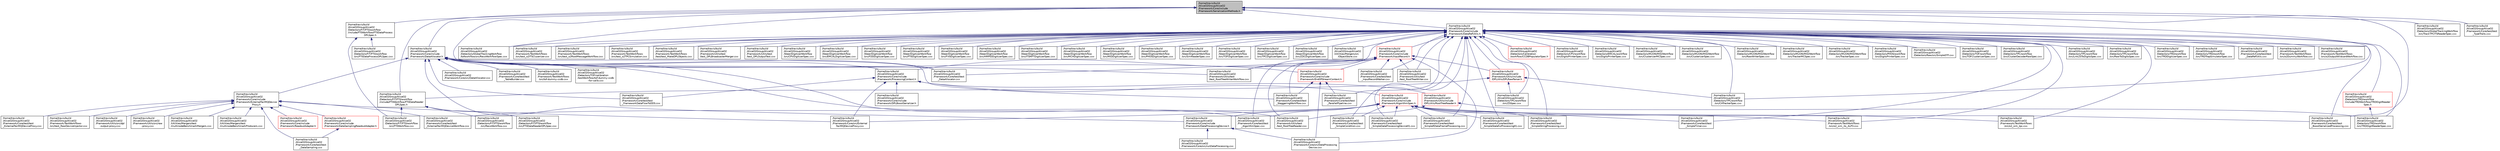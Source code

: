 digraph "/home/travis/build/AliceO2Group/AliceO2/Framework/Core/include/Framework/SerializationMethods.h"
{
 // INTERACTIVE_SVG=YES
  bgcolor="transparent";
  edge [fontname="Helvetica",fontsize="10",labelfontname="Helvetica",labelfontsize="10"];
  node [fontname="Helvetica",fontsize="10",shape=record];
  Node23 [label="/home/travis/build\l/AliceO2Group/AliceO2\l/Framework/Core/include\l/Framework/SerializationMethods.h",height=0.2,width=0.4,color="black", fillcolor="grey75", style="filled", fontcolor="black"];
  Node23 -> Node24 [dir="back",color="midnightblue",fontsize="10",style="solid",fontname="Helvetica"];
  Node24 [label="/home/travis/build\l/AliceO2Group/AliceO2\l/Detectors/FIT/FT0/workflow\l/include/FT0Workflow/FT0DataProcess\lDPLSpec.h",height=0.2,width=0.4,color="black",URL="$d5/db7/FT0DataProcessDPLSpec_8h.html"];
  Node24 -> Node25 [dir="back",color="midnightblue",fontsize="10",style="solid",fontname="Helvetica"];
  Node25 [label="/home/travis/build\l/AliceO2Group/AliceO2\l/Detectors/FIT/FT0/workflow\l/src/FT0DataProcessDPLSpec.cxx",height=0.2,width=0.4,color="black",URL="$d7/d18/FT0DataProcessDPLSpec_8cxx.html"];
  Node24 -> Node26 [dir="back",color="midnightblue",fontsize="10",style="solid",fontname="Helvetica"];
  Node26 [label="/home/travis/build\l/AliceO2Group/AliceO2\l/Detectors/FIT/FT0/workflow\l/src/FT0Workflow.cxx",height=0.2,width=0.4,color="black",URL="$d6/d99/FT0Workflow_8cxx.html"];
  Node23 -> Node27 [dir="back",color="midnightblue",fontsize="10",style="solid",fontname="Helvetica"];
  Node27 [label="/home/travis/build\l/AliceO2Group/AliceO2\l/Detectors/FIT/FT0/workflow\l/include/FT0Workflow/FT0DataReader\lDPLSpec.h",height=0.2,width=0.4,color="black",URL="$d4/dfa/FT0DataReaderDPLSpec_8h.html"];
  Node27 -> Node28 [dir="back",color="midnightblue",fontsize="10",style="solid",fontname="Helvetica"];
  Node28 [label="/home/travis/build\l/AliceO2Group/AliceO2\l/Detectors/FIT/FT0/workflow\l/src/FT0DataReaderDPLSpec.cxx",height=0.2,width=0.4,color="black",URL="$d2/dc4/FT0DataReaderDPLSpec_8cxx.html"];
  Node27 -> Node26 [dir="back",color="midnightblue",fontsize="10",style="solid",fontname="Helvetica"];
  Node27 -> Node29 [dir="back",color="midnightblue",fontsize="10",style="solid",fontname="Helvetica"];
  Node29 [label="/home/travis/build\l/AliceO2Group/AliceO2\l/Detectors/FIT/FT0/workflow\l/src/RecoWorkflow.cxx",height=0.2,width=0.4,color="black",URL="$d3/d63/FIT_2FT0_2workflow_2src_2RecoWorkflow_8cxx.html"];
  Node23 -> Node30 [dir="back",color="midnightblue",fontsize="10",style="solid",fontname="Helvetica"];
  Node30 [label="/home/travis/build\l/AliceO2Group/AliceO2\l/Detectors/GlobalTrackingWorkflow\l/src/TrackTPCITSReaderSpec.cxx",height=0.2,width=0.4,color="black",URL="$dd/d3a/TrackTPCITSReaderSpec_8cxx.html"];
  Node23 -> Node31 [dir="back",color="midnightblue",fontsize="10",style="solid",fontname="Helvetica"];
  Node31 [label="/home/travis/build\l/AliceO2Group/AliceO2\l/Detectors/GlobalTrackingWorkflow\l/tofworkflow/src/RecoWorkflowSpec.cxx",height=0.2,width=0.4,color="black",URL="$d8/d84/RecoWorkflowSpec_8cxx.html"];
  Node23 -> Node32 [dir="back",color="midnightblue",fontsize="10",style="solid",fontname="Helvetica"];
  Node32 [label="/home/travis/build\l/AliceO2Group/AliceO2\l/Detectors/TPC/workflow\l/src/CATrackerSpec.cxx",height=0.2,width=0.4,color="black",URL="$da/d78/CATrackerSpec_8cxx.html",tooltip="Processor spec for running TPC CA tracking. "];
  Node23 -> Node33 [dir="back",color="midnightblue",fontsize="10",style="solid",fontname="Helvetica"];
  Node33 [label="/home/travis/build\l/AliceO2Group/AliceO2\l/Framework/Core/include\l/Framework/DataAllocator.h",height=0.2,width=0.4,color="black",URL="$d1/d28/DataAllocator_8h.html"];
  Node33 -> Node34 [dir="back",color="midnightblue",fontsize="10",style="solid",fontname="Helvetica"];
  Node34 [label="/home/travis/build\l/AliceO2Group/AliceO2\l/Detectors/TOF/calibration\l/testWorkflow/tof-dummy-ccdb\l-for-calib.cxx",height=0.2,width=0.4,color="black",URL="$d0/d31/tof-dummy-ccdb-for-calib_8cxx.html"];
  Node33 -> Node35 [dir="back",color="midnightblue",fontsize="10",style="solid",fontname="Helvetica"];
  Node35 [label="/home/travis/build\l/AliceO2Group/AliceO2\l/Framework/Core/include\l/Framework/DataProcessingDevice.h",height=0.2,width=0.4,color="black",URL="$d3/d4b/DataProcessingDevice_8h.html"];
  Node35 -> Node36 [dir="back",color="midnightblue",fontsize="10",style="solid",fontname="Helvetica"];
  Node36 [label="/home/travis/build\l/AliceO2Group/AliceO2\l/Framework/Core/src/DataProcessing\lDevice.cxx",height=0.2,width=0.4,color="black",URL="$db/dac/DataProcessingDevice_8cxx.html"];
  Node35 -> Node37 [dir="back",color="midnightblue",fontsize="10",style="solid",fontname="Helvetica"];
  Node37 [label="/home/travis/build\l/AliceO2Group/AliceO2\l/Framework/Core/src/runDataProcessing.cxx",height=0.2,width=0.4,color="black",URL="$d7/d54/runDataProcessing_8cxx.html"];
  Node33 -> Node38 [dir="back",color="midnightblue",fontsize="10",style="solid",fontname="Helvetica"];
  Node38 [label="/home/travis/build\l/AliceO2Group/AliceO2\l/Framework/Core/include\l/Framework/ExternalFairMQDevice\lProxy.h",height=0.2,width=0.4,color="black",URL="$d6/d03/ExternalFairMQDeviceProxy_8h.html"];
  Node38 -> Node39 [dir="back",color="midnightblue",fontsize="10",style="solid",fontname="Helvetica"];
  Node39 [label="/home/travis/build\l/AliceO2Group/AliceO2\l/Framework/Core/include\l/Framework/DataSamplingReadoutAdapter.h",height=0.2,width=0.4,color="red",URL="$dc/dc8/DataSamplingReadoutAdapter_8h.html"];
  Node39 -> Node41 [dir="back",color="midnightblue",fontsize="10",style="solid",fontname="Helvetica"];
  Node41 [label="/home/travis/build\l/AliceO2Group/AliceO2\l/Framework/Core/test/test\l_DataSampling.cxx",height=0.2,width=0.4,color="black",URL="$d1/de8/test__DataSampling_8cxx.html"];
  Node38 -> Node42 [dir="back",color="midnightblue",fontsize="10",style="solid",fontname="Helvetica"];
  Node42 [label="/home/travis/build\l/AliceO2Group/AliceO2\l/Framework/Core/include\l/Framework/ReadoutAdapter.h",height=0.2,width=0.4,color="red",URL="$de/d43/ReadoutAdapter_8h.html"];
  Node38 -> Node45 [dir="back",color="midnightblue",fontsize="10",style="solid",fontname="Helvetica"];
  Node45 [label="/home/travis/build\l/AliceO2Group/AliceO2\l/Framework/Core/src/External\lFairMQDeviceProxy.cxx",height=0.2,width=0.4,color="black",URL="$dc/df3/ExternalFairMQDeviceProxy_8cxx.html"];
  Node38 -> Node41 [dir="back",color="midnightblue",fontsize="10",style="solid",fontname="Helvetica"];
  Node38 -> Node46 [dir="back",color="midnightblue",fontsize="10",style="solid",fontname="Helvetica"];
  Node46 [label="/home/travis/build\l/AliceO2Group/AliceO2\l/Framework/Core/test/test\l_ExternalFairMQDeviceProxy.cxx",height=0.2,width=0.4,color="black",URL="$d1/dd3/test__ExternalFairMQDeviceProxy_8cxx.html"];
  Node38 -> Node47 [dir="back",color="midnightblue",fontsize="10",style="solid",fontname="Helvetica"];
  Node47 [label="/home/travis/build\l/AliceO2Group/AliceO2\l/Framework/Core/test/test\l_ExternalFairMQDeviceWorkflow.cxx",height=0.2,width=0.4,color="black",URL="$d4/d00/test__ExternalFairMQDeviceWorkflow_8cxx.html"];
  Node38 -> Node48 [dir="back",color="midnightblue",fontsize="10",style="solid",fontname="Helvetica"];
  Node48 [label="/home/travis/build\l/AliceO2Group/AliceO2\l/Framework/TestWorkflows\l/src/test_RawDeviceInjector.cxx",height=0.2,width=0.4,color="black",URL="$da/d19/test__RawDeviceInjector_8cxx.html"];
  Node38 -> Node49 [dir="back",color="midnightblue",fontsize="10",style="solid",fontname="Helvetica"];
  Node49 [label="/home/travis/build\l/AliceO2Group/AliceO2\l/Framework/Utils/src/dpl\l-output-proxy.cxx",height=0.2,width=0.4,color="black",URL="$d6/d4b/dpl-output-proxy_8cxx.html"];
  Node38 -> Node50 [dir="back",color="midnightblue",fontsize="10",style="solid",fontname="Helvetica"];
  Node50 [label="/home/travis/build\l/AliceO2Group/AliceO2\l/Framework/Utils/src/raw\l-proxy.cxx",height=0.2,width=0.4,color="black",URL="$df/de6/raw-proxy_8cxx.html"];
  Node38 -> Node51 [dir="back",color="midnightblue",fontsize="10",style="solid",fontname="Helvetica"];
  Node51 [label="/home/travis/build\l/AliceO2Group/AliceO2\l/Utilities/Mergers/test\l/multinodeBenchmarkMergers.cxx",height=0.2,width=0.4,color="black",URL="$dc/dbc/multinodeBenchmarkMergers_8cxx.html",tooltip="This is a DPL workflow to run Mergers and an input proxy for benchmarks. "];
  Node38 -> Node52 [dir="back",color="midnightblue",fontsize="10",style="solid",fontname="Helvetica"];
  Node52 [label="/home/travis/build\l/AliceO2Group/AliceO2\l/Utilities/Mergers/test\l/multinodeBenchmarkProducers.cxx",height=0.2,width=0.4,color="black",URL="$d7/d5a/multinodeBenchmarkProducers_8cxx.html",tooltip="This is a DPL workflow with TH1 producers used to benchmark Mergers. "];
  Node33 -> Node53 [dir="back",color="midnightblue",fontsize="10",style="solid",fontname="Helvetica"];
  Node53 [label="/home/travis/build\l/AliceO2Group/AliceO2\l/Framework/Core/include\l/Framework/ProcessingContext.h",height=0.2,width=0.4,color="black",URL="$de/d6a/ProcessingContext_8h.html"];
  Node53 -> Node54 [dir="back",color="midnightblue",fontsize="10",style="solid",fontname="Helvetica"];
  Node54 [label="/home/travis/build\l/AliceO2Group/AliceO2\l/Framework/Core/include\l/Framework/AlgorithmSpec.h",height=0.2,width=0.4,color="red",URL="$d0/d14/AlgorithmSpec_8h.html"];
  Node54 -> Node35 [dir="back",color="midnightblue",fontsize="10",style="solid",fontname="Helvetica"];
  Node54 -> Node45 [dir="back",color="midnightblue",fontsize="10",style="solid",fontname="Helvetica"];
  Node54 -> Node615 [dir="back",color="midnightblue",fontsize="10",style="solid",fontname="Helvetica"];
  Node615 [label="/home/travis/build\l/AliceO2Group/AliceO2\l/Framework/Core/test/test\l_AlgorithmSpec.cxx",height=0.2,width=0.4,color="black",URL="$df/d66/test__AlgorithmSpec_8cxx.html"];
  Node54 -> Node420 [dir="back",color="midnightblue",fontsize="10",style="solid",fontname="Helvetica"];
  Node420 [label="/home/travis/build\l/AliceO2Group/AliceO2\l/Framework/Core/test/test\l_BoostSerializedProcessing.cxx",height=0.2,width=0.4,color="black",URL="$dc/d58/test__BoostSerializedProcessing_8cxx.html"];
  Node54 -> Node47 [dir="back",color="midnightblue",fontsize="10",style="solid",fontname="Helvetica"];
  Node54 -> Node435 [dir="back",color="midnightblue",fontsize="10",style="solid",fontname="Helvetica"];
  Node435 [label="/home/travis/build\l/AliceO2Group/AliceO2\l/Framework/Core/test/test\l_SimpleCondition.cxx",height=0.2,width=0.4,color="black",URL="$df/d11/test__SimpleCondition_8cxx.html"];
  Node54 -> Node436 [dir="back",color="midnightblue",fontsize="10",style="solid",fontname="Helvetica"];
  Node436 [label="/home/travis/build\l/AliceO2Group/AliceO2\l/Framework/Core/test/test\l_SimpleDataProcessingDevice01.cxx",height=0.2,width=0.4,color="black",URL="$d5/d24/test__SimpleDataProcessingDevice01_8cxx.html"];
  Node54 -> Node437 [dir="back",color="midnightblue",fontsize="10",style="solid",fontname="Helvetica"];
  Node437 [label="/home/travis/build\l/AliceO2Group/AliceO2\l/Framework/Core/test/test\l_SimpleRDataFrameProcessing.cxx",height=0.2,width=0.4,color="black",URL="$da/d97/test__SimpleRDataFrameProcessing_8cxx.html"];
  Node54 -> Node438 [dir="back",color="midnightblue",fontsize="10",style="solid",fontname="Helvetica"];
  Node438 [label="/home/travis/build\l/AliceO2Group/AliceO2\l/Framework/Core/test/test\l_SimpleStatefulProcessing01.cxx",height=0.2,width=0.4,color="black",URL="$da/d12/test__SimpleStatefulProcessing01_8cxx.html"];
  Node54 -> Node439 [dir="back",color="midnightblue",fontsize="10",style="solid",fontname="Helvetica"];
  Node439 [label="/home/travis/build\l/AliceO2Group/AliceO2\l/Framework/Core/test/test\l_SimpleStringProcessing.cxx",height=0.2,width=0.4,color="black",URL="$d4/d92/test__SimpleStringProcessing_8cxx.html"];
  Node54 -> Node440 [dir="back",color="midnightblue",fontsize="10",style="solid",fontname="Helvetica"];
  Node440 [label="/home/travis/build\l/AliceO2Group/AliceO2\l/Framework/Core/test/test\l_SimpleTimer.cxx",height=0.2,width=0.4,color="black",URL="$db/d3e/test__SimpleTimer_8cxx.html"];
  Node54 -> Node543 [dir="back",color="midnightblue",fontsize="10",style="solid",fontname="Helvetica"];
  Node543 [label="/home/travis/build\l/AliceO2Group/AliceO2\l/Framework/TestWorkflows\l/src/o2_sim_its_ALP3.cxx",height=0.2,width=0.4,color="black",URL="$dd/d2b/o2__sim__its__ALP3_8cxx.html"];
  Node54 -> Node544 [dir="back",color="midnightblue",fontsize="10",style="solid",fontname="Helvetica"];
  Node544 [label="/home/travis/build\l/AliceO2Group/AliceO2\l/Framework/TestWorkflows\l/src/o2_sim_tpc.cxx",height=0.2,width=0.4,color="black",URL="$d7/d11/o2__sim__tpc_8cxx.html"];
  Node53 -> Node616 [dir="back",color="midnightblue",fontsize="10",style="solid",fontname="Helvetica"];
  Node616 [label="/home/travis/build\l/AliceO2Group/AliceO2\l/Framework/Core/include\l/Framework/DPLBoostSerializer.h",height=0.2,width=0.4,color="black",URL="$dc/d55/DPLBoostSerializer_8h.html",tooltip="DPL wrapper of common utils BoostSeralizer. "];
  Node53 -> Node45 [dir="back",color="midnightblue",fontsize="10",style="solid",fontname="Helvetica"];
  Node53 -> Node483 [dir="back",color="midnightblue",fontsize="10",style="solid",fontname="Helvetica"];
  Node483 [label="/home/travis/build\l/AliceO2Group/AliceO2\l/Framework/Core/test/test\l_FrameworkDataFlowToDDS.cxx",height=0.2,width=0.4,color="black",URL="$d6/d53/test__FrameworkDataFlowToDDS_8cxx.html"];
  Node53 -> Node617 [dir="back",color="midnightblue",fontsize="10",style="solid",fontname="Helvetica"];
  Node617 [label="/home/travis/build\l/AliceO2Group/AliceO2\l/Framework/Utils/include\l/DPLUtils/RootTreeReader.h",height=0.2,width=0.4,color="red",URL="$df/db5/RootTreeReader_8h.html",tooltip="A generic reader for ROOT TTrees. "];
  Node617 -> Node382 [dir="back",color="midnightblue",fontsize="10",style="solid",fontname="Helvetica"];
  Node382 [label="/home/travis/build\l/AliceO2Group/AliceO2\l/Detectors/TRD/workflow\l/src/TRDDigitReaderSpec.cxx",height=0.2,width=0.4,color="black",URL="$d7/da6/TRDDigitReaderSpec_8cxx.html"];
  Node617 -> Node473 [dir="back",color="midnightblue",fontsize="10",style="solid",fontname="Helvetica"];
  Node473 [label="/home/travis/build\l/AliceO2Group/AliceO2\l/Framework/Utils/test\l/test_RootTreeReader.cxx",height=0.2,width=0.4,color="black",URL="$d6/d0d/test__RootTreeReader_8cxx.html"];
  Node33 -> Node618 [dir="back",color="midnightblue",fontsize="10",style="solid",fontname="Helvetica"];
  Node618 [label="/home/travis/build\l/AliceO2Group/AliceO2\l/Framework/Core/include\l/Framework/EndOfStreamContext.h",height=0.2,width=0.4,color="red",URL="$d0/d77/EndOfStreamContext_8h.html"];
  Node618 -> Node36 [dir="back",color="midnightblue",fontsize="10",style="solid",fontname="Helvetica"];
  Node618 -> Node431 [dir="back",color="midnightblue",fontsize="10",style="solid",fontname="Helvetica"];
  Node431 [label="/home/travis/build\l/AliceO2Group/AliceO2\l/Framework/Core/test/test\l_ParallelPipeline.cxx",height=0.2,width=0.4,color="black",URL="$d8/d7e/test__ParallelPipeline_8cxx.html"];
  Node618 -> Node445 [dir="back",color="midnightblue",fontsize="10",style="solid",fontname="Helvetica"];
  Node445 [label="/home/travis/build\l/AliceO2Group/AliceO2\l/Framework/Core/test/test\l_StaggeringWorkflow.cxx",height=0.2,width=0.4,color="black",URL="$dd/d16/test__StaggeringWorkflow_8cxx.html"];
  Node33 -> Node619 [dir="back",color="midnightblue",fontsize="10",style="solid",fontname="Helvetica"];
  Node619 [label="/home/travis/build\l/AliceO2Group/AliceO2\l/Framework/Core/src/DataAllocator.cxx",height=0.2,width=0.4,color="black",URL="$db/d9d/DataAllocator_8cxx.html"];
  Node33 -> Node615 [dir="back",color="midnightblue",fontsize="10",style="solid",fontname="Helvetica"];
  Node33 -> Node427 [dir="back",color="midnightblue",fontsize="10",style="solid",fontname="Helvetica"];
  Node427 [label="/home/travis/build\l/AliceO2Group/AliceO2\l/Framework/Core/test/test\l_DataAllocator.cxx",height=0.2,width=0.4,color="black",URL="$d2/da2/test__DataAllocator_8cxx.html"];
  Node33 -> Node483 [dir="back",color="midnightblue",fontsize="10",style="solid",fontname="Helvetica"];
  Node33 -> Node445 [dir="back",color="midnightblue",fontsize="10",style="solid",fontname="Helvetica"];
  Node33 -> Node620 [dir="back",color="midnightblue",fontsize="10",style="solid",fontname="Helvetica"];
  Node620 [label="/home/travis/build\l/AliceO2Group/AliceO2\l/Framework/Core/test/test\l_TableBuilder.cxx",height=0.2,width=0.4,color="black",URL="$d1/d65/test__TableBuilder_8cxx.html"];
  Node33 -> Node468 [dir="back",color="midnightblue",fontsize="10",style="solid",fontname="Helvetica"];
  Node468 [label="/home/travis/build\l/AliceO2Group/AliceO2\l/Framework/TestWorkflows\l/src/tof-dummy-ccdb.cxx",height=0.2,width=0.4,color="black",URL="$de/d79/tof-dummy-ccdb_8cxx.html"];
  Node33 -> Node473 [dir="back",color="midnightblue",fontsize="10",style="solid",fontname="Helvetica"];
  Node33 -> Node474 [dir="back",color="midnightblue",fontsize="10",style="solid",fontname="Helvetica"];
  Node474 [label="/home/travis/build\l/AliceO2Group/AliceO2\l/Framework/Utils/test\l/test_RootTreeWriterWorkflow.cxx",height=0.2,width=0.4,color="black",URL="$d1/d02/test__RootTreeWriterWorkflow_8cxx.html"];
  Node23 -> Node621 [dir="back",color="midnightblue",fontsize="10",style="solid",fontname="Helvetica"];
  Node621 [label="/home/travis/build\l/AliceO2Group/AliceO2\l/Framework/Core/include\l/Framework/DataRefUtils.h",height=0.2,width=0.4,color="black",URL="$d5/db8/DataRefUtils_8h.html"];
  Node621 -> Node396 [dir="back",color="midnightblue",fontsize="10",style="solid",fontname="Helvetica"];
  Node396 [label="/home/travis/build\l/AliceO2Group/AliceO2\l/Detectors/Calibration\l/workflow/CCDBPopulatorSpec.h",height=0.2,width=0.4,color="red",URL="$df/df4/CCDBPopulatorSpec_8h.html"];
  Node621 -> Node126 [dir="back",color="midnightblue",fontsize="10",style="solid",fontname="Helvetica"];
  Node126 [label="/home/travis/build\l/AliceO2Group/AliceO2\l/Detectors/CPV/workflow\l/src/DigitsPrinterSpec.cxx",height=0.2,width=0.4,color="black",URL="$d1/d97/CPV_2workflow_2src_2DigitsPrinterSpec_8cxx.html"];
  Node621 -> Node143 [dir="back",color="midnightblue",fontsize="10",style="solid",fontname="Helvetica"];
  Node143 [label="/home/travis/build\l/AliceO2Group/AliceO2\l/Detectors/EMCAL/workflow\l/src/DigitsPrinterSpec.cxx",height=0.2,width=0.4,color="black",URL="$db/dd5/EMCAL_2workflow_2src_2DigitsPrinterSpec_8cxx.html"];
  Node621 -> Node31 [dir="back",color="midnightblue",fontsize="10",style="solid",fontname="Helvetica"];
  Node621 -> Node303 [dir="back",color="midnightblue",fontsize="10",style="solid",fontname="Helvetica"];
  Node303 [label="/home/travis/build\l/AliceO2Group/AliceO2\l/Detectors/MUON/MID/Workflow\l/src/ClusterizerMCSpec.cxx",height=0.2,width=0.4,color="black",URL="$d3/d1e/ClusterizerMCSpec_8cxx.html",tooltip="Data processor spec for MID MC clustering device. "];
  Node621 -> Node306 [dir="back",color="midnightblue",fontsize="10",style="solid",fontname="Helvetica"];
  Node306 [label="/home/travis/build\l/AliceO2Group/AliceO2\l/Detectors/MUON/MID/Workflow\l/src/ClusterizerSpec.cxx",height=0.2,width=0.4,color="black",URL="$d6/d57/MUON_2MID_2Workflow_2src_2ClusterizerSpec_8cxx.html",tooltip="Data processor spec for MID clustering device. "];
  Node621 -> Node316 [dir="back",color="midnightblue",fontsize="10",style="solid",fontname="Helvetica"];
  Node316 [label="/home/travis/build\l/AliceO2Group/AliceO2\l/Detectors/MUON/MID/Workflow\l/src/RawWriterSpec.cxx",height=0.2,width=0.4,color="black",URL="$db/dd6/RawWriterSpec_8cxx.html",tooltip="Digits to raw converter spec for MID. "];
  Node621 -> Node318 [dir="back",color="midnightblue",fontsize="10",style="solid",fontname="Helvetica"];
  Node318 [label="/home/travis/build\l/AliceO2Group/AliceO2\l/Detectors/MUON/MID/Workflow\l/src/TrackerMCSpec.cxx",height=0.2,width=0.4,color="black",URL="$da/d28/TrackerMCSpec_8cxx.html",tooltip="Data processor spec for MID MC tracker device. "];
  Node621 -> Node320 [dir="back",color="midnightblue",fontsize="10",style="solid",fontname="Helvetica"];
  Node320 [label="/home/travis/build\l/AliceO2Group/AliceO2\l/Detectors/MUON/MID/Workflow\l/src/TrackerSpec.cxx",height=0.2,width=0.4,color="black",URL="$db/da5/MUON_2MID_2Workflow_2src_2TrackerSpec_8cxx.html",tooltip="Data processor spec for MID tracker device. "];
  Node621 -> Node327 [dir="back",color="midnightblue",fontsize="10",style="solid",fontname="Helvetica"];
  Node327 [label="/home/travis/build\l/AliceO2Group/AliceO2\l/Detectors/PHOS/workflow\l/src/DigitsPrinterSpec.cxx",height=0.2,width=0.4,color="black",URL="$df/dc5/PHOS_2workflow_2src_2DigitsPrinterSpec_8cxx.html"];
  Node621 -> Node622 [dir="back",color="midnightblue",fontsize="10",style="solid",fontname="Helvetica"];
  Node622 [label="/home/travis/build\l/AliceO2Group/AliceO2\l/Detectors/Raw/src/SimpleSTF.cxx",height=0.2,width=0.4,color="black",URL="$de/dc0/SimpleSTF_8cxx.html",tooltip="Mocked STF with InputRecord for standalone tests. "];
  Node621 -> Node352 [dir="back",color="midnightblue",fontsize="10",style="solid",fontname="Helvetica"];
  Node352 [label="/home/travis/build\l/AliceO2Group/AliceO2\l/Detectors/TOF/workflow\l/src/TOFClusterizerSpec.cxx",height=0.2,width=0.4,color="black",URL="$da/df1/TOFClusterizerSpec_8cxx.html"];
  Node621 -> Node32 [dir="back",color="midnightblue",fontsize="10",style="solid",fontname="Helvetica"];
  Node621 -> Node363 [dir="back",color="midnightblue",fontsize="10",style="solid",fontname="Helvetica"];
  Node363 [label="/home/travis/build\l/AliceO2Group/AliceO2\l/Detectors/TPC/workflow\l/src/ClusterDecoderRawSpec.cxx",height=0.2,width=0.4,color="black",URL="$d9/d7b/ClusterDecoderRawSpec_8cxx.html",tooltip="Processor spec for decoder of TPC raw cluster data. "];
  Node621 -> Node371 [dir="back",color="midnightblue",fontsize="10",style="solid",fontname="Helvetica"];
  Node371 [label="/home/travis/build\l/AliceO2Group/AliceO2\l/Detectors/TPC/workflow\l/src/LinkZSToDigitsSpec.cxx",height=0.2,width=0.4,color="black",URL="$dc/df5/LinkZSToDigitsSpec_8cxx.html"];
  Node621 -> Node376 [dir="back",color="midnightblue",fontsize="10",style="solid",fontname="Helvetica"];
  Node376 [label="/home/travis/build\l/AliceO2Group/AliceO2\l/Detectors/TPC/workflow\l/src/RawToDigitsSpec.cxx",height=0.2,width=0.4,color="black",URL="$d5/d78/RawToDigitsSpec_8cxx.html"];
  Node621 -> Node380 [dir="back",color="midnightblue",fontsize="10",style="solid",fontname="Helvetica"];
  Node380 [label="/home/travis/build\l/AliceO2Group/AliceO2\l/Detectors/TPC/workflow\l/src/ZSSpec.cxx",height=0.2,width=0.4,color="black",URL="$d2/dbc/ZSSpec_8cxx.html"];
  Node621 -> Node381 [dir="back",color="midnightblue",fontsize="10",style="solid",fontname="Helvetica"];
  Node381 [label="/home/travis/build\l/AliceO2Group/AliceO2\l/Detectors/TRD/workflow\l/include/TRDWorkflow/TRDDigitReader\lSpec.h",height=0.2,width=0.4,color="red",URL="$df/d1b/TRDDigitReaderSpec_8h.html"];
  Node381 -> Node382 [dir="back",color="midnightblue",fontsize="10",style="solid",fontname="Helvetica"];
  Node621 -> Node386 [dir="back",color="midnightblue",fontsize="10",style="solid",fontname="Helvetica"];
  Node386 [label="/home/travis/build\l/AliceO2Group/AliceO2\l/Detectors/TRD/workflow\l/src/TRDDigitizerSpec.cxx",height=0.2,width=0.4,color="black",URL="$d6/df2/TRDDigitizerSpec_8cxx.html"];
  Node621 -> Node382 [dir="back",color="midnightblue",fontsize="10",style="solid",fontname="Helvetica"];
  Node621 -> Node385 [dir="back",color="midnightblue",fontsize="10",style="solid",fontname="Helvetica"];
  Node385 [label="/home/travis/build\l/AliceO2Group/AliceO2\l/Detectors/TRD/workflow\l/src/TRDTrapSimulatorSpec.cxx",height=0.2,width=0.4,color="black",URL="$dd/de7/TRDTrapSimulatorSpec_8cxx.html"];
  Node621 -> Node623 [dir="back",color="midnightblue",fontsize="10",style="solid",fontname="Helvetica"];
  Node623 [label="/home/travis/build\l/AliceO2Group/AliceO2\l/Framework/Core/include\l/Framework/InputRecord.h",height=0.2,width=0.4,color="red",URL="$d6/d5c/InputRecord_8h.html"];
  Node623 -> Node53 [dir="back",color="midnightblue",fontsize="10",style="solid",fontname="Helvetica"];
  Node623 -> Node618 [dir="back",color="midnightblue",fontsize="10",style="solid",fontname="Helvetica"];
  Node623 -> Node36 [dir="back",color="midnightblue",fontsize="10",style="solid",fontname="Helvetica"];
  Node623 -> Node615 [dir="back",color="midnightblue",fontsize="10",style="solid",fontname="Helvetica"];
  Node623 -> Node427 [dir="back",color="midnightblue",fontsize="10",style="solid",fontname="Helvetica"];
  Node623 -> Node541 [dir="back",color="midnightblue",fontsize="10",style="solid",fontname="Helvetica"];
  Node541 [label="/home/travis/build\l/AliceO2Group/AliceO2\l/Framework/Core/test/test\l_InputRecordWalker.cxx",height=0.2,width=0.4,color="black",URL="$dc/d05/test__InputRecordWalker_8cxx.html"];
  Node623 -> Node445 [dir="back",color="midnightblue",fontsize="10",style="solid",fontname="Helvetica"];
  Node623 -> Node634 [dir="back",color="midnightblue",fontsize="10",style="solid",fontname="Helvetica"];
  Node634 [label="/home/travis/build\l/AliceO2Group/AliceO2\l/Framework/Utils/include\l/DPLUtils/DPLRawParser.h",height=0.2,width=0.4,color="red",URL="$d4/db9/DPLRawParser_8h.html",tooltip="A raw page parser for DPL input. "];
  Node634 -> Node27 [dir="back",color="midnightblue",fontsize="10",style="solid",fontname="Helvetica"];
  Node634 -> Node32 [dir="back",color="midnightblue",fontsize="10",style="solid",fontname="Helvetica"];
  Node634 -> Node380 [dir="back",color="midnightblue",fontsize="10",style="solid",fontname="Helvetica"];
  Node623 -> Node473 [dir="back",color="midnightblue",fontsize="10",style="solid",fontname="Helvetica"];
  Node623 -> Node561 [dir="back",color="midnightblue",fontsize="10",style="solid",fontname="Helvetica"];
  Node561 [label="/home/travis/build\l/AliceO2Group/AliceO2\l/Framework/Utils/test\l/test_RootTreeWriter.cxx",height=0.2,width=0.4,color="black",URL="$da/dcf/test__RootTreeWriter_8cxx.html"];
  Node623 -> Node474 [dir="back",color="midnightblue",fontsize="10",style="solid",fontname="Helvetica"];
  Node621 -> Node420 [dir="back",color="midnightblue",fontsize="10",style="solid",fontname="Helvetica"];
  Node621 -> Node637 [dir="back",color="midnightblue",fontsize="10",style="solid",fontname="Helvetica"];
  Node637 [label="/home/travis/build\l/AliceO2Group/AliceO2\l/Framework/Core/test/test\l_DataRefUtils.cxx",height=0.2,width=0.4,color="black",URL="$dc/de9/test__DataRefUtils_8cxx.html"];
  Node621 -> Node541 [dir="back",color="midnightblue",fontsize="10",style="solid",fontname="Helvetica"];
  Node621 -> Node431 [dir="back",color="midnightblue",fontsize="10",style="solid",fontname="Helvetica"];
  Node621 -> Node435 [dir="back",color="midnightblue",fontsize="10",style="solid",fontname="Helvetica"];
  Node621 -> Node436 [dir="back",color="midnightblue",fontsize="10",style="solid",fontname="Helvetica"];
  Node621 -> Node437 [dir="back",color="midnightblue",fontsize="10",style="solid",fontname="Helvetica"];
  Node621 -> Node438 [dir="back",color="midnightblue",fontsize="10",style="solid",fontname="Helvetica"];
  Node621 -> Node439 [dir="back",color="midnightblue",fontsize="10",style="solid",fontname="Helvetica"];
  Node621 -> Node440 [dir="back",color="midnightblue",fontsize="10",style="solid",fontname="Helvetica"];
  Node621 -> Node543 [dir="back",color="midnightblue",fontsize="10",style="solid",fontname="Helvetica"];
  Node621 -> Node544 [dir="back",color="midnightblue",fontsize="10",style="solid",fontname="Helvetica"];
  Node621 -> Node456 [dir="back",color="midnightblue",fontsize="10",style="solid",fontname="Helvetica"];
  Node456 [label="/home/travis/build\l/AliceO2Group/AliceO2\l/Framework/TestWorkflows\l/src/o2DummyWorkflow.cxx",height=0.2,width=0.4,color="black",URL="$da/dfd/o2DummyWorkflow_8cxx.html"];
  Node621 -> Node457 [dir="back",color="midnightblue",fontsize="10",style="solid",fontname="Helvetica"];
  Node457 [label="/home/travis/build\l/AliceO2Group/AliceO2\l/Framework/TestWorkflows\l/src/o2OutputWildcardWorkflow.cxx",height=0.2,width=0.4,color="black",URL="$d1/d91/o2OutputWildcardWorkflow_8cxx.html"];
  Node621 -> Node465 [dir="back",color="midnightblue",fontsize="10",style="solid",fontname="Helvetica"];
  Node465 [label="/home/travis/build\l/AliceO2Group/AliceO2\l/Framework/TestWorkflows\l/src/test_o2ITSCluserizer.cxx",height=0.2,width=0.4,color="black",URL="$db/dbe/test__o2ITSCluserizer_8cxx.html"];
  Node621 -> Node466 [dir="back",color="midnightblue",fontsize="10",style="solid",fontname="Helvetica"];
  Node466 [label="/home/travis/build\l/AliceO2Group/AliceO2\l/Framework/TestWorkflows\l/src/test_o2RootMessageWorkflow.cxx",height=0.2,width=0.4,color="black",URL="$d6/d4c/test__o2RootMessageWorkflow_8cxx.html"];
  Node621 -> Node467 [dir="back",color="midnightblue",fontsize="10",style="solid",fontname="Helvetica"];
  Node467 [label="/home/travis/build\l/AliceO2Group/AliceO2\l/Framework/TestWorkflows\l/src/test_o2TPCSimulation.cxx",height=0.2,width=0.4,color="black",URL="$d1/d09/test__o2TPCSimulation_8cxx.html"];
  Node621 -> Node469 [dir="back",color="midnightblue",fontsize="10",style="solid",fontname="Helvetica"];
  Node469 [label="/home/travis/build\l/AliceO2Group/AliceO2\l/Framework/TestWorkflows\l/test/test_MakeDPLObjects.cxx",height=0.2,width=0.4,color="black",URL="$db/d78/test__MakeDPLObjects_8cxx.html"];
  Node621 -> Node634 [dir="back",color="midnightblue",fontsize="10",style="solid",fontname="Helvetica"];
  Node621 -> Node471 [dir="back",color="midnightblue",fontsize="10",style="solid",fontname="Helvetica"];
  Node471 [label="/home/travis/build\l/AliceO2Group/AliceO2\l/Framework/Utils/test\l/test_DPLBroadcasterMerger.cxx",height=0.2,width=0.4,color="black",URL="$df/d67/test__DPLBroadcasterMerger_8cxx.html"];
  Node621 -> Node472 [dir="back",color="midnightblue",fontsize="10",style="solid",fontname="Helvetica"];
  Node472 [label="/home/travis/build\l/AliceO2Group/AliceO2\l/Framework/Utils/test\l/test_DPLOutputTest.cxx",height=0.2,width=0.4,color="black",URL="$dd/d24/test__DPLOutputTest_8cxx.html"];
  Node621 -> Node561 [dir="back",color="midnightblue",fontsize="10",style="solid",fontname="Helvetica"];
  Node621 -> Node474 [dir="back",color="midnightblue",fontsize="10",style="solid",fontname="Helvetica"];
  Node621 -> Node579 [dir="back",color="midnightblue",fontsize="10",style="solid",fontname="Helvetica"];
  Node579 [label="/home/travis/build\l/AliceO2Group/AliceO2\l/Steer/DigitizerWorkflow\l/src/CPVDigitizerSpec.cxx",height=0.2,width=0.4,color="black",URL="$da/dfe/CPVDigitizerSpec_8cxx.html"];
  Node621 -> Node581 [dir="back",color="midnightblue",fontsize="10",style="solid",fontname="Helvetica"];
  Node581 [label="/home/travis/build\l/AliceO2Group/AliceO2\l/Steer/DigitizerWorkflow\l/src/EMCALDigitizerSpec.cxx",height=0.2,width=0.4,color="black",URL="$d5/d9b/EMCALDigitizerSpec_8cxx.html"];
  Node621 -> Node584 [dir="back",color="midnightblue",fontsize="10",style="solid",fontname="Helvetica"];
  Node584 [label="/home/travis/build\l/AliceO2Group/AliceO2\l/Steer/DigitizerWorkflow\l/src/FDDDigitizerSpec.cxx",height=0.2,width=0.4,color="black",URL="$d2/d97/FDDDigitizerSpec_8cxx.html"];
  Node621 -> Node586 [dir="back",color="midnightblue",fontsize="10",style="solid",fontname="Helvetica"];
  Node586 [label="/home/travis/build\l/AliceO2Group/AliceO2\l/Steer/DigitizerWorkflow\l/src/FT0DigitizerSpec.cxx",height=0.2,width=0.4,color="black",URL="$d4/dfd/FT0DigitizerSpec_8cxx.html"];
  Node621 -> Node588 [dir="back",color="midnightblue",fontsize="10",style="solid",fontname="Helvetica"];
  Node588 [label="/home/travis/build\l/AliceO2Group/AliceO2\l/Steer/DigitizerWorkflow\l/src/FV0DigitizerSpec.cxx",height=0.2,width=0.4,color="black",URL="$d0/d1c/FV0DigitizerSpec_8cxx.html"];
  Node621 -> Node592 [dir="back",color="midnightblue",fontsize="10",style="solid",fontname="Helvetica"];
  Node592 [label="/home/travis/build\l/AliceO2Group/AliceO2\l/Steer/DigitizerWorkflow\l/src/HMPIDDigitizerSpec.cxx",height=0.2,width=0.4,color="black",URL="$d8/d00/HMPIDDigitizerSpec_8cxx.html"];
  Node621 -> Node594 [dir="back",color="midnightblue",fontsize="10",style="solid",fontname="Helvetica"];
  Node594 [label="/home/travis/build\l/AliceO2Group/AliceO2\l/Steer/DigitizerWorkflow\l/src/ITSMFTDigitizerSpec.cxx",height=0.2,width=0.4,color="black",URL="$d3/d43/ITSMFTDigitizerSpec_8cxx.html"];
  Node621 -> Node596 [dir="back",color="midnightblue",fontsize="10",style="solid",fontname="Helvetica"];
  Node596 [label="/home/travis/build\l/AliceO2Group/AliceO2\l/Steer/DigitizerWorkflow\l/src/MCHDigitizerSpec.cxx",height=0.2,width=0.4,color="black",URL="$db/d2f/MCHDigitizerSpec_8cxx.html"];
  Node621 -> Node598 [dir="back",color="midnightblue",fontsize="10",style="solid",fontname="Helvetica"];
  Node598 [label="/home/travis/build\l/AliceO2Group/AliceO2\l/Steer/DigitizerWorkflow\l/src/MIDDigitizerSpec.cxx",height=0.2,width=0.4,color="black",URL="$d4/dd3/MIDDigitizerSpec_8cxx.html"];
  Node621 -> Node600 [dir="back",color="midnightblue",fontsize="10",style="solid",fontname="Helvetica"];
  Node600 [label="/home/travis/build\l/AliceO2Group/AliceO2\l/Steer/DigitizerWorkflow\l/src/PHOSDigitizerSpec.cxx",height=0.2,width=0.4,color="black",URL="$db/d77/PHOSDigitizerSpec_8cxx.html"];
  Node621 -> Node602 [dir="back",color="midnightblue",fontsize="10",style="solid",fontname="Helvetica"];
  Node602 [label="/home/travis/build\l/AliceO2Group/AliceO2\l/Steer/DigitizerWorkflow\l/src/SimReaderSpec.cxx",height=0.2,width=0.4,color="black",URL="$d3/d13/SimReaderSpec_8cxx.html"];
  Node621 -> Node605 [dir="back",color="midnightblue",fontsize="10",style="solid",fontname="Helvetica"];
  Node605 [label="/home/travis/build\l/AliceO2Group/AliceO2\l/Steer/DigitizerWorkflow\l/src/TOFDigitizerSpec.cxx",height=0.2,width=0.4,color="black",URL="$d6/d61/TOFDigitizerSpec_8cxx.html"];
  Node621 -> Node551 [dir="back",color="midnightblue",fontsize="10",style="solid",fontname="Helvetica"];
  Node551 [label="/home/travis/build\l/AliceO2Group/AliceO2\l/Steer/DigitizerWorkflow\l/src/TPCDigitizerSpec.cxx",height=0.2,width=0.4,color="black",URL="$d2/d0b/TPCDigitizerSpec_8cxx.html"];
  Node621 -> Node607 [dir="back",color="midnightblue",fontsize="10",style="solid",fontname="Helvetica"];
  Node607 [label="/home/travis/build\l/AliceO2Group/AliceO2\l/Steer/DigitizerWorkflow\l/src/ZDCDigitizerSpec.cxx",height=0.2,width=0.4,color="black",URL="$d1/d1a/ZDCDigitizerSpec_8cxx.html"];
  Node621 -> Node638 [dir="back",color="midnightblue",fontsize="10",style="solid",fontname="Helvetica"];
  Node638 [label="/home/travis/build\l/AliceO2Group/AliceO2\l/Utilities/Mergers/src\l/ObjectStore.cxx",height=0.2,width=0.4,color="black",URL="$db/d8c/ObjectStore_8cxx.html",tooltip="Implementation of ObjectStore for Mergers, v0.1. "];
  Node23 -> Node420 [dir="back",color="midnightblue",fontsize="10",style="solid",fontname="Helvetica"];
  Node23 -> Node427 [dir="back",color="midnightblue",fontsize="10",style="solid",fontname="Helvetica"];
  Node23 -> Node639 [dir="back",color="midnightblue",fontsize="10",style="solid",fontname="Helvetica"];
  Node639 [label="/home/travis/build\l/AliceO2Group/AliceO2\l/Framework/Core/test/test\l_TypeTraits.cxx",height=0.2,width=0.4,color="black",URL="$d8/db4/test__TypeTraits_8cxx.html"];
}
